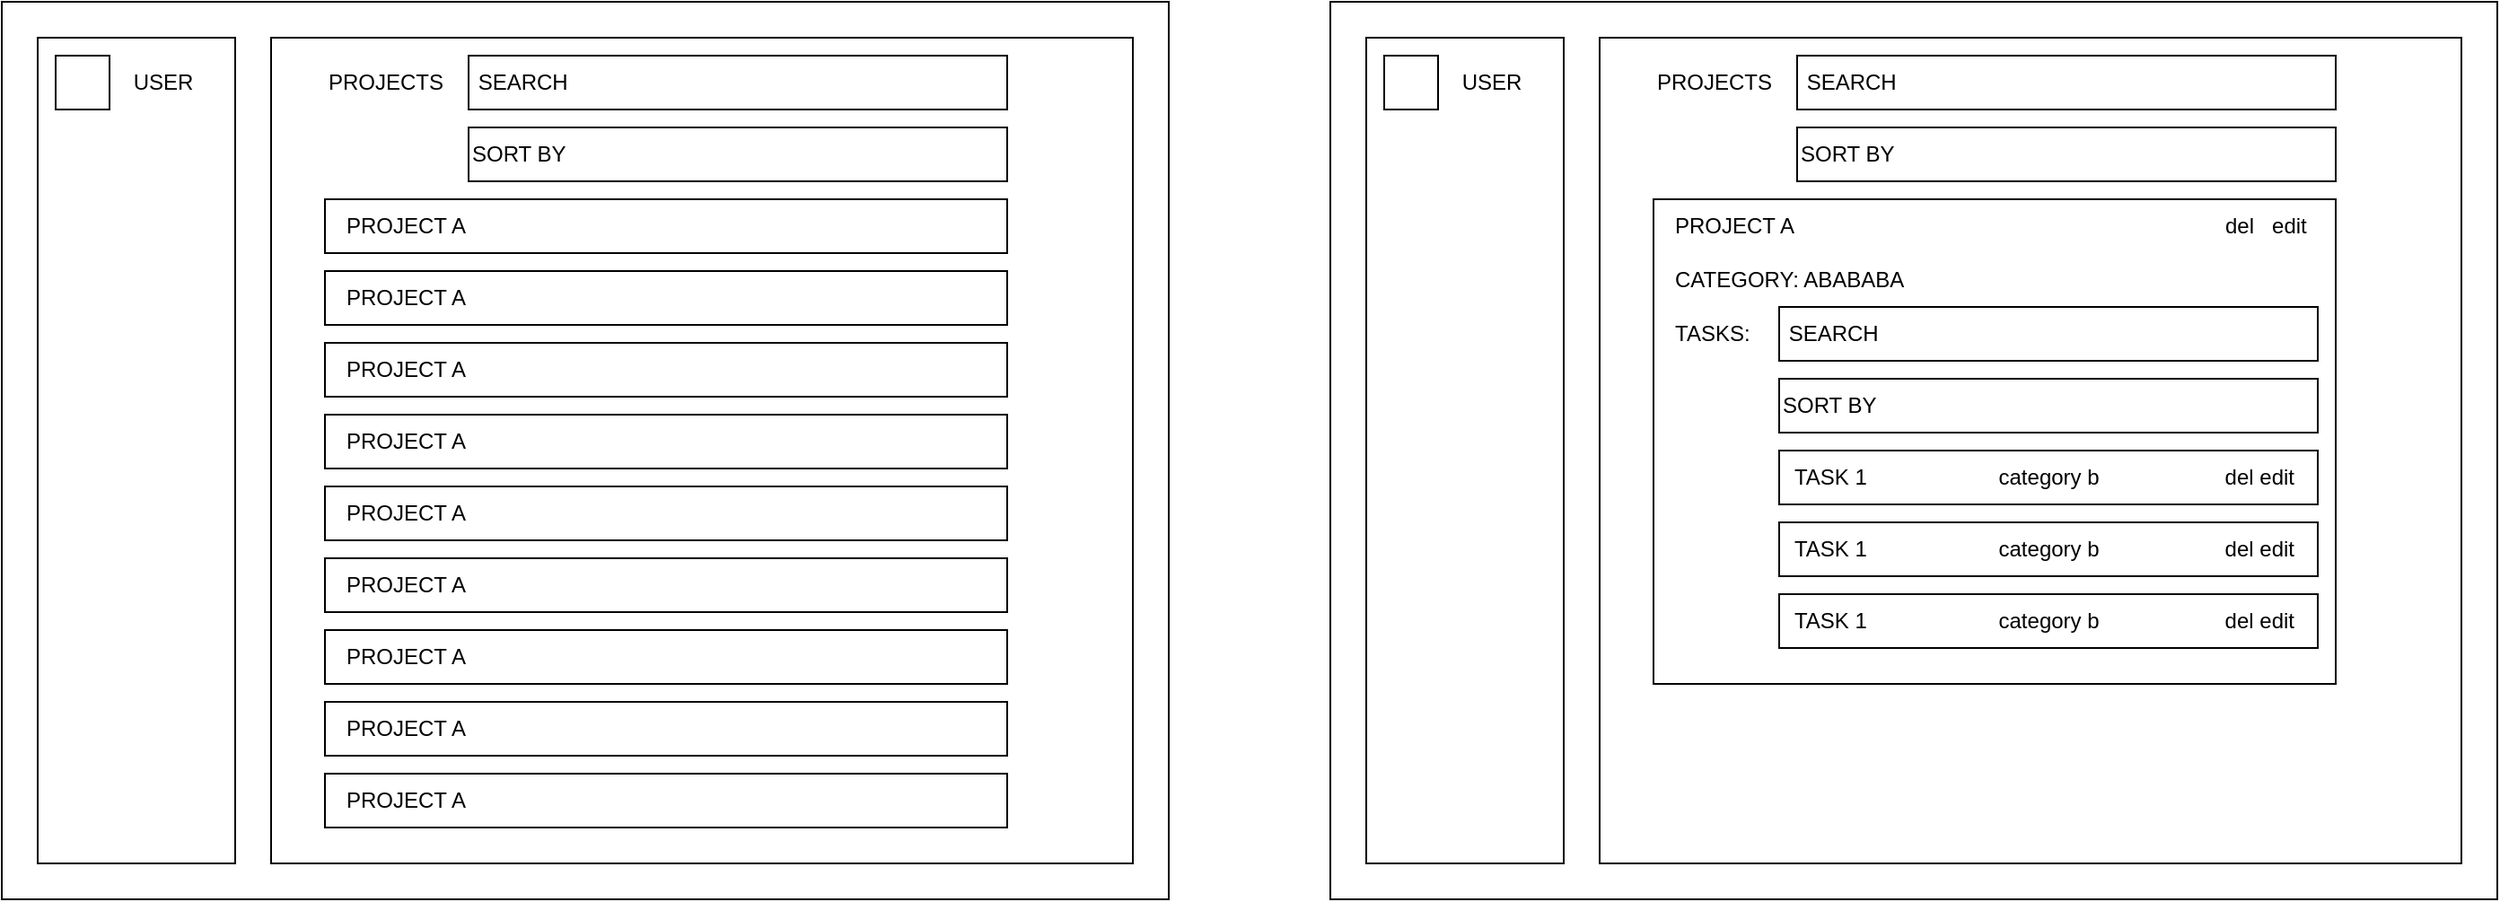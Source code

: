 <mxfile version="26.2.14">
  <diagram name="Page-1" id="aXQkdkj6NA1eYrEASzzd">
    <mxGraphModel dx="1188" dy="761" grid="1" gridSize="10" guides="1" tooltips="1" connect="1" arrows="1" fold="1" page="1" pageScale="1" pageWidth="850" pageHeight="1100" math="0" shadow="0">
      <root>
        <mxCell id="0" />
        <mxCell id="1" parent="0" />
        <mxCell id="wHfYzWHl3HJt_OyMad-8-1" value="" style="rounded=0;whiteSpace=wrap;html=1;" vertex="1" parent="1">
          <mxGeometry x="110" y="110" width="650" height="500" as="geometry" />
        </mxCell>
        <mxCell id="wHfYzWHl3HJt_OyMad-8-2" value="" style="rounded=0;whiteSpace=wrap;html=1;" vertex="1" parent="1">
          <mxGeometry x="260" y="130" width="480" height="460" as="geometry" />
        </mxCell>
        <mxCell id="wHfYzWHl3HJt_OyMad-8-3" value="" style="rounded=0;whiteSpace=wrap;html=1;" vertex="1" parent="1">
          <mxGeometry x="130" y="130" width="110" height="460" as="geometry" />
        </mxCell>
        <mxCell id="wHfYzWHl3HJt_OyMad-8-4" value="USER" style="text;html=1;align=center;verticalAlign=middle;whiteSpace=wrap;rounded=0;" vertex="1" parent="1">
          <mxGeometry x="170" y="140" width="60" height="30" as="geometry" />
        </mxCell>
        <mxCell id="wHfYzWHl3HJt_OyMad-8-6" value="" style="whiteSpace=wrap;html=1;aspect=fixed;" vertex="1" parent="1">
          <mxGeometry x="140" y="140" width="30" height="30" as="geometry" />
        </mxCell>
        <mxCell id="wHfYzWHl3HJt_OyMad-8-7" value="PROJECTS" style="text;html=1;align=left;verticalAlign=middle;whiteSpace=wrap;rounded=0;" vertex="1" parent="1">
          <mxGeometry x="290" y="140" width="70" height="30" as="geometry" />
        </mxCell>
        <mxCell id="wHfYzWHl3HJt_OyMad-8-10" value="&amp;nbsp; &amp;nbsp;PROJECT A" style="rounded=0;whiteSpace=wrap;html=1;align=left;" vertex="1" parent="1">
          <mxGeometry x="290" y="220" width="380" height="30" as="geometry" />
        </mxCell>
        <mxCell id="wHfYzWHl3HJt_OyMad-8-11" value="&amp;nbsp; &amp;nbsp;PROJECT A" style="rounded=0;whiteSpace=wrap;html=1;align=left;" vertex="1" parent="1">
          <mxGeometry x="290" y="260" width="380" height="30" as="geometry" />
        </mxCell>
        <mxCell id="wHfYzWHl3HJt_OyMad-8-12" value="&amp;nbsp; &amp;nbsp;PROJECT A" style="rounded=0;whiteSpace=wrap;html=1;align=left;" vertex="1" parent="1">
          <mxGeometry x="290" y="300" width="380" height="30" as="geometry" />
        </mxCell>
        <mxCell id="wHfYzWHl3HJt_OyMad-8-13" value="&amp;nbsp; &amp;nbsp;PROJECT A" style="rounded=0;whiteSpace=wrap;html=1;align=left;" vertex="1" parent="1">
          <mxGeometry x="290" y="340" width="380" height="30" as="geometry" />
        </mxCell>
        <mxCell id="wHfYzWHl3HJt_OyMad-8-14" value="&amp;nbsp; &amp;nbsp;PROJECT A" style="rounded=0;whiteSpace=wrap;html=1;align=left;" vertex="1" parent="1">
          <mxGeometry x="290" y="380" width="380" height="30" as="geometry" />
        </mxCell>
        <mxCell id="wHfYzWHl3HJt_OyMad-8-15" value="&amp;nbsp; &amp;nbsp;PROJECT A" style="rounded=0;whiteSpace=wrap;html=1;align=left;" vertex="1" parent="1">
          <mxGeometry x="290" y="420" width="380" height="30" as="geometry" />
        </mxCell>
        <mxCell id="wHfYzWHl3HJt_OyMad-8-16" value="&amp;nbsp; &amp;nbsp;PROJECT A" style="rounded=0;whiteSpace=wrap;html=1;align=left;" vertex="1" parent="1">
          <mxGeometry x="290" y="460" width="380" height="30" as="geometry" />
        </mxCell>
        <mxCell id="wHfYzWHl3HJt_OyMad-8-17" value="&amp;nbsp; &amp;nbsp;PROJECT A" style="rounded=0;whiteSpace=wrap;html=1;align=left;" vertex="1" parent="1">
          <mxGeometry x="290" y="500" width="380" height="30" as="geometry" />
        </mxCell>
        <mxCell id="wHfYzWHl3HJt_OyMad-8-18" value="&amp;nbsp; &amp;nbsp;PROJECT A" style="rounded=0;whiteSpace=wrap;html=1;align=left;" vertex="1" parent="1">
          <mxGeometry x="290" y="540" width="380" height="30" as="geometry" />
        </mxCell>
        <mxCell id="wHfYzWHl3HJt_OyMad-8-20" value="&amp;nbsp;SEARCH&amp;nbsp;" style="rounded=0;whiteSpace=wrap;html=1;align=left;" vertex="1" parent="1">
          <mxGeometry x="370" y="140" width="300" height="30" as="geometry" />
        </mxCell>
        <mxCell id="wHfYzWHl3HJt_OyMad-8-21" value="SORT BY" style="rounded=0;whiteSpace=wrap;html=1;align=left;" vertex="1" parent="1">
          <mxGeometry x="370" y="180" width="300" height="30" as="geometry" />
        </mxCell>
        <mxCell id="wHfYzWHl3HJt_OyMad-8-47" value="" style="rounded=0;whiteSpace=wrap;html=1;" vertex="1" parent="1">
          <mxGeometry x="850" y="110" width="650" height="500" as="geometry" />
        </mxCell>
        <mxCell id="wHfYzWHl3HJt_OyMad-8-48" value="" style="rounded=0;whiteSpace=wrap;html=1;" vertex="1" parent="1">
          <mxGeometry x="1000" y="130" width="480" height="460" as="geometry" />
        </mxCell>
        <mxCell id="wHfYzWHl3HJt_OyMad-8-49" value="" style="rounded=0;whiteSpace=wrap;html=1;" vertex="1" parent="1">
          <mxGeometry x="870" y="130" width="110" height="460" as="geometry" />
        </mxCell>
        <mxCell id="wHfYzWHl3HJt_OyMad-8-50" value="USER" style="text;html=1;align=center;verticalAlign=middle;whiteSpace=wrap;rounded=0;" vertex="1" parent="1">
          <mxGeometry x="910" y="140" width="60" height="30" as="geometry" />
        </mxCell>
        <mxCell id="wHfYzWHl3HJt_OyMad-8-51" value="" style="whiteSpace=wrap;html=1;aspect=fixed;" vertex="1" parent="1">
          <mxGeometry x="880" y="140" width="30" height="30" as="geometry" />
        </mxCell>
        <mxCell id="wHfYzWHl3HJt_OyMad-8-52" value="PROJECTS" style="text;html=1;align=left;verticalAlign=middle;whiteSpace=wrap;rounded=0;" vertex="1" parent="1">
          <mxGeometry x="1030" y="140" width="70" height="30" as="geometry" />
        </mxCell>
        <mxCell id="wHfYzWHl3HJt_OyMad-8-53" value="" style="rounded=0;whiteSpace=wrap;html=1;align=left;" vertex="1" parent="1">
          <mxGeometry x="1030" y="220" width="380" height="270" as="geometry" />
        </mxCell>
        <mxCell id="wHfYzWHl3HJt_OyMad-8-54" value="&amp;nbsp;SEARCH&amp;nbsp;" style="rounded=0;whiteSpace=wrap;html=1;align=left;" vertex="1" parent="1">
          <mxGeometry x="1110" y="140" width="300" height="30" as="geometry" />
        </mxCell>
        <mxCell id="wHfYzWHl3HJt_OyMad-8-55" value="SORT BY" style="rounded=0;whiteSpace=wrap;html=1;align=left;" vertex="1" parent="1">
          <mxGeometry x="1110" y="180" width="300" height="30" as="geometry" />
        </mxCell>
        <mxCell id="wHfYzWHl3HJt_OyMad-8-56" value="PROJECT A&amp;nbsp; &amp;nbsp; &amp;nbsp; &amp;nbsp; &amp;nbsp; &amp;nbsp; &amp;nbsp; &amp;nbsp; &amp;nbsp; &amp;nbsp; &amp;nbsp; &amp;nbsp; &amp;nbsp; &amp;nbsp; &amp;nbsp; &amp;nbsp; &amp;nbsp; &amp;nbsp; &amp;nbsp; &amp;nbsp; &amp;nbsp; &amp;nbsp; &amp;nbsp; &amp;nbsp; &amp;nbsp; &amp;nbsp; &amp;nbsp; &amp;nbsp; &amp;nbsp; &amp;nbsp; &amp;nbsp; &amp;nbsp; &amp;nbsp; &amp;nbsp; &amp;nbsp; &amp;nbsp; del&amp;nbsp; &amp;nbsp;edit" style="text;html=1;align=left;verticalAlign=middle;whiteSpace=wrap;rounded=0;" vertex="1" parent="1">
          <mxGeometry x="1040" y="220" width="360" height="30" as="geometry" />
        </mxCell>
        <mxCell id="wHfYzWHl3HJt_OyMad-8-57" value="CATEGORY: ABABABA" style="text;html=1;align=left;verticalAlign=middle;whiteSpace=wrap;rounded=0;" vertex="1" parent="1">
          <mxGeometry x="1040" y="250" width="140" height="30" as="geometry" />
        </mxCell>
        <mxCell id="wHfYzWHl3HJt_OyMad-8-58" value="TASKS:" style="text;html=1;align=left;verticalAlign=middle;whiteSpace=wrap;rounded=0;" vertex="1" parent="1">
          <mxGeometry x="1040" y="280" width="140" height="30" as="geometry" />
        </mxCell>
        <mxCell id="wHfYzWHl3HJt_OyMad-8-59" value="&amp;nbsp;SEARCH&amp;nbsp;" style="rounded=0;whiteSpace=wrap;html=1;align=left;" vertex="1" parent="1">
          <mxGeometry x="1100" y="280" width="300" height="30" as="geometry" />
        </mxCell>
        <mxCell id="wHfYzWHl3HJt_OyMad-8-60" value="SORT BY" style="rounded=0;whiteSpace=wrap;html=1;align=left;" vertex="1" parent="1">
          <mxGeometry x="1100" y="320" width="300" height="30" as="geometry" />
        </mxCell>
        <mxCell id="wHfYzWHl3HJt_OyMad-8-61" value="&amp;nbsp; TASK 1&amp;nbsp; &amp;nbsp; &amp;nbsp; &amp;nbsp; &amp;nbsp; &amp;nbsp; &amp;nbsp; &amp;nbsp; &amp;nbsp; &amp;nbsp; &amp;nbsp; category b&amp;nbsp; &amp;nbsp; &amp;nbsp; &amp;nbsp; &amp;nbsp; &amp;nbsp; &amp;nbsp; &amp;nbsp; &amp;nbsp; &amp;nbsp; &amp;nbsp;del edit" style="rounded=0;whiteSpace=wrap;html=1;align=left;" vertex="1" parent="1">
          <mxGeometry x="1100" y="360" width="300" height="30" as="geometry" />
        </mxCell>
        <mxCell id="wHfYzWHl3HJt_OyMad-8-64" value="&amp;nbsp; TASK 1&amp;nbsp; &amp;nbsp; &amp;nbsp; &amp;nbsp; &amp;nbsp; &amp;nbsp; &amp;nbsp; &amp;nbsp; &amp;nbsp; &amp;nbsp; &amp;nbsp; category b&amp;nbsp; &amp;nbsp; &amp;nbsp; &amp;nbsp; &amp;nbsp; &amp;nbsp; &amp;nbsp; &amp;nbsp; &amp;nbsp; &amp;nbsp; &amp;nbsp;del edit" style="rounded=0;whiteSpace=wrap;html=1;align=left;" vertex="1" parent="1">
          <mxGeometry x="1100" y="400" width="300" height="30" as="geometry" />
        </mxCell>
        <mxCell id="wHfYzWHl3HJt_OyMad-8-65" value="&amp;nbsp; TASK 1&amp;nbsp; &amp;nbsp; &amp;nbsp; &amp;nbsp; &amp;nbsp; &amp;nbsp; &amp;nbsp; &amp;nbsp; &amp;nbsp; &amp;nbsp; &amp;nbsp; category b&amp;nbsp; &amp;nbsp; &amp;nbsp; &amp;nbsp; &amp;nbsp; &amp;nbsp; &amp;nbsp; &amp;nbsp; &amp;nbsp; &amp;nbsp; &amp;nbsp;del edit" style="rounded=0;whiteSpace=wrap;html=1;align=left;" vertex="1" parent="1">
          <mxGeometry x="1100" y="440" width="300" height="30" as="geometry" />
        </mxCell>
      </root>
    </mxGraphModel>
  </diagram>
</mxfile>
